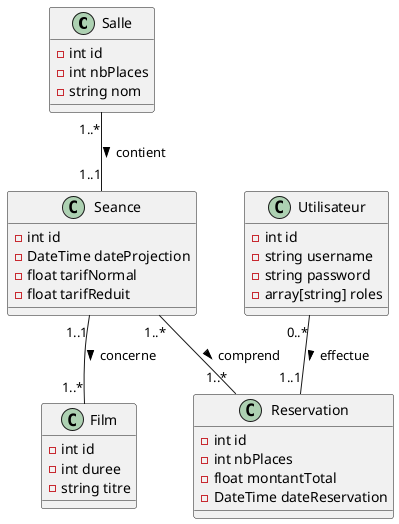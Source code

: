 @startuml
class Salle{
    -int id
    -int nbPlaces
    -string nom
}
class Seance{
    -int id
    -DateTime dateProjection
    -float tarifNormal
    -float tarifReduit
}
class Film{
    -int id
    -int duree
    -string titre
}
class Utilisateur{
    -int id
    -string username
    -string password
    -array[string] roles
}
class Reservation{
    -int id
    -int nbPlaces
    -float montantTotal
    -DateTime dateReservation
}

Salle "1..*" -- "1..1" Seance : contient >
Seance "1..1" -- "1..*" Film : concerne >
Utilisateur "0..*" -- "1..1" Reservation : effectue >
Seance "1..*" -- "1..*" Reservation : comprend >


@enduml